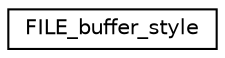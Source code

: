 digraph "Graphe hiérarchique des classes"
{
 // LATEX_PDF_SIZE
  edge [fontname="Helvetica",fontsize="10",labelfontname="Helvetica",labelfontsize="10"];
  node [fontname="Helvetica",fontsize="10",shape=record];
  rankdir="LR";
  Node0 [label="FILE_buffer_style",height=0.2,width=0.4,color="black", fillcolor="white", style="filled",URL="$struct_f_i_l_e__buffer__style.html",tooltip=" "];
}
